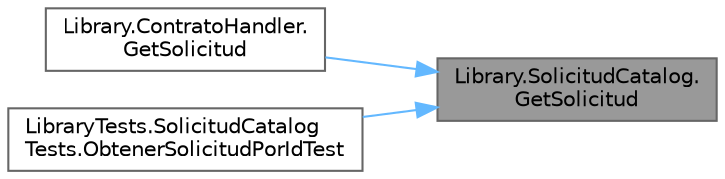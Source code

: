 digraph "Library.SolicitudCatalog.GetSolicitud"
{
 // INTERACTIVE_SVG=YES
 // LATEX_PDF_SIZE
  bgcolor="transparent";
  edge [fontname=Helvetica,fontsize=10,labelfontname=Helvetica,labelfontsize=10];
  node [fontname=Helvetica,fontsize=10,shape=box,height=0.2,width=0.4];
  rankdir="RL";
  Node1 [label="Library.SolicitudCatalog.\lGetSolicitud",height=0.2,width=0.4,color="gray40", fillcolor="grey60", style="filled", fontcolor="black",tooltip="Método para obtener una solicitud por id"];
  Node1 -> Node2 [dir="back",color="steelblue1",style="solid"];
  Node2 [label="Library.ContratoHandler.\lGetSolicitud",height=0.2,width=0.4,color="grey40", fillcolor="white", style="filled",URL="$classLibrary_1_1ContratoHandler.html#ad7ea07a39a3d74804c2ba82ef20bc557",tooltip="Método para obtener una solicitud por id"];
  Node1 -> Node3 [dir="back",color="steelblue1",style="solid"];
  Node3 [label="LibraryTests.SolicitudCatalog\lTests.ObtenerSolicitudPorIdTest",height=0.2,width=0.4,color="grey40", fillcolor="white", style="filled",URL="$classLibraryTests_1_1SolicitudCatalogTests.html#a71262b42fa65f30a6548046194253754",tooltip="Test para cuando se quiere obtener una solicitud por un valor de id."];
}

